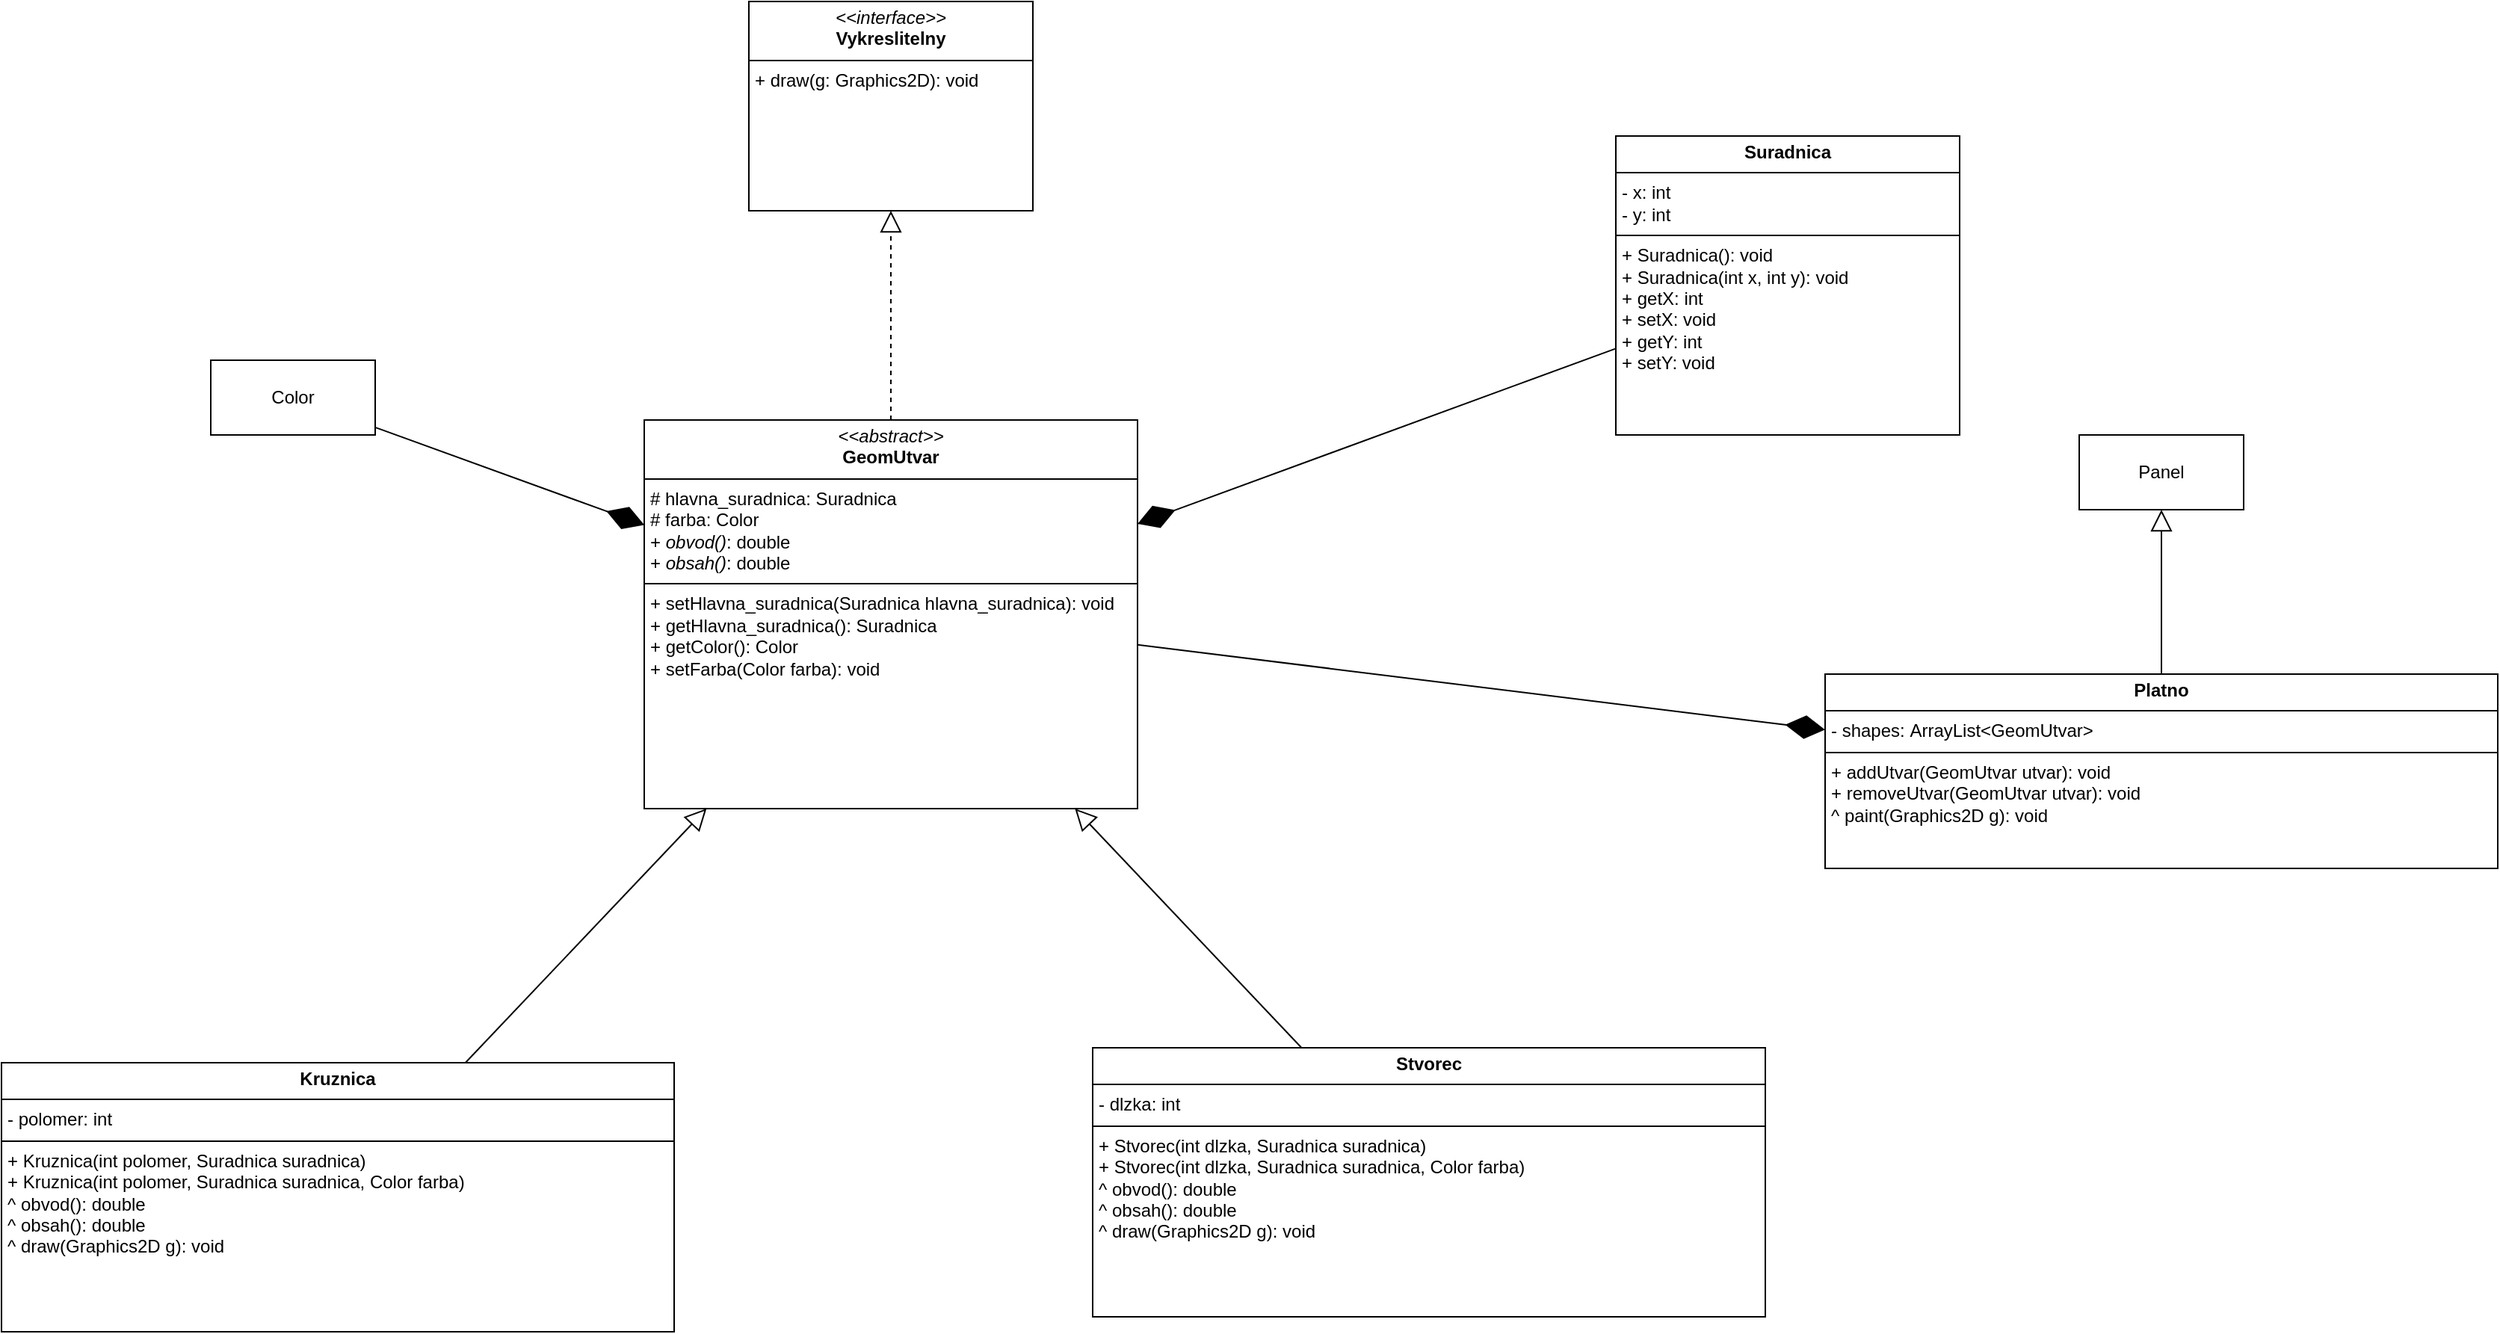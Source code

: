 <mxfile version="28.2.5">
  <diagram name="Page-1" id="ojwlEGt0-WmR2Hk_7XNp">
    <mxGraphModel dx="1768" dy="1030" grid="1" gridSize="10" guides="1" tooltips="1" connect="1" arrows="1" fold="1" page="1" pageScale="1" pageWidth="2000" pageHeight="1500" math="0" shadow="0">
      <root>
        <mxCell id="0" />
        <mxCell id="1" parent="0" />
        <mxCell id="CelYF_e8g0x3AnUsTOQM-4" value="&lt;p style=&quot;margin:0px;margin-top:4px;text-align:center;&quot;&gt;&lt;i&gt;&amp;lt;&amp;lt;abstract&amp;gt;&amp;gt;&lt;/i&gt;&lt;br&gt;&lt;b&gt;GeomUtvar&lt;/b&gt;&lt;/p&gt;&lt;hr size=&quot;1&quot; style=&quot;border-style:solid;&quot;&gt;&lt;p style=&quot;margin:0px;margin-left:4px;&quot;&gt;# hlavna_suradnica: Suradnica&lt;br&gt;# farba: Color&lt;/p&gt;&lt;p style=&quot;margin:0px;margin-left:4px;&quot;&gt;+ &lt;i&gt;obvod()&lt;/i&gt;: double&lt;/p&gt;&lt;p style=&quot;margin:0px;margin-left:4px;&quot;&gt;+ &lt;i&gt;obsah()&lt;/i&gt;: double&lt;/p&gt;&lt;hr size=&quot;1&quot; style=&quot;border-style:solid;&quot;&gt;&lt;p style=&quot;margin:0px;margin-left:4px;&quot;&gt;+ setHlavna_suradnica(Suradnica hlavna_suradnica): void&lt;br&gt;+ getHlavna_suradnica(): Suradnica&lt;/p&gt;&lt;p style=&quot;margin:0px;margin-left:4px;&quot;&gt;+ getColor(): Color&lt;/p&gt;&lt;p style=&quot;margin:0px;margin-left:4px;&quot;&gt;+ setFarba(Color farba): void&lt;/p&gt;" style="verticalAlign=top;align=left;overflow=fill;html=1;whiteSpace=wrap;" vertex="1" parent="1">
          <mxGeometry x="600" y="500" width="330" height="260" as="geometry" />
        </mxCell>
        <mxCell id="CelYF_e8g0x3AnUsTOQM-10" value="&lt;p style=&quot;margin:0px;margin-top:4px;text-align:center;&quot;&gt;&lt;b&gt;Suradnica&lt;/b&gt;&lt;/p&gt;&lt;hr size=&quot;1&quot; style=&quot;border-style:solid;&quot;&gt;&lt;p style=&quot;margin:0px;margin-left:4px;&quot;&gt;- x: int&lt;/p&gt;&lt;p style=&quot;margin:0px;margin-left:4px;&quot;&gt;- y: int&lt;/p&gt;&lt;hr size=&quot;1&quot; style=&quot;border-style:solid;&quot;&gt;&lt;p style=&quot;margin:0px;margin-left:4px;&quot;&gt;+ Suradnica(): void&lt;/p&gt;&lt;p style=&quot;margin:0px;margin-left:4px;&quot;&gt;+ Suradnica(int x, int y): void&lt;/p&gt;&lt;p style=&quot;margin:0px;margin-left:4px;&quot;&gt;+ getX: int&lt;/p&gt;&lt;p style=&quot;margin:0px;margin-left:4px;&quot;&gt;+ setX: void&lt;/p&gt;&lt;p style=&quot;margin:0px;margin-left:4px;&quot;&gt;+ getY: int&lt;/p&gt;&lt;p style=&quot;margin:0px;margin-left:4px;&quot;&gt;+ setY: void&lt;/p&gt;&lt;p style=&quot;margin:0px;margin-left:4px;&quot;&gt;&lt;br&gt;&lt;/p&gt;" style="verticalAlign=top;align=left;overflow=fill;html=1;whiteSpace=wrap;" vertex="1" parent="1">
          <mxGeometry x="1250" y="310" width="230" height="200" as="geometry" />
        </mxCell>
        <mxCell id="CelYF_e8g0x3AnUsTOQM-11" value="&lt;p style=&quot;margin:0px;margin-top:4px;text-align:center;&quot;&gt;&lt;b&gt;Kruznica&lt;/b&gt;&lt;/p&gt;&lt;hr size=&quot;1&quot; style=&quot;border-style:solid;&quot;&gt;&lt;p style=&quot;margin:0px;margin-left:4px;&quot;&gt;- polomer: int&lt;/p&gt;&lt;hr size=&quot;1&quot; style=&quot;border-style:solid;&quot;&gt;&lt;p style=&quot;margin:0px;margin-left:4px;&quot;&gt;+ Kruznica(int polomer, Suradnica suradnica)&lt;/p&gt;&lt;p style=&quot;margin:0px;margin-left:4px;&quot;&gt;+ Kruznica(&lt;span style=&quot;background-color: transparent; color: light-dark(rgb(0, 0, 0), rgb(255, 255, 255));&quot;&gt;int polomer, Suradnica suradnica, Color farba&lt;/span&gt;&lt;span style=&quot;background-color: transparent; color: light-dark(rgb(0, 0, 0), rgb(255, 255, 255));&quot;&gt;)&lt;/span&gt;&lt;/p&gt;&lt;p style=&quot;margin:0px;margin-left:4px;&quot;&gt;&lt;span style=&quot;background-color: transparent; color: light-dark(rgb(0, 0, 0), rgb(255, 255, 255));&quot;&gt;^ obvod(): double&lt;/span&gt;&lt;/p&gt;&lt;p style=&quot;margin:0px;margin-left:4px;&quot;&gt;&lt;span style=&quot;background-color: transparent; color: light-dark(rgb(0, 0, 0), rgb(255, 255, 255));&quot;&gt;^ obsah(): double&lt;/span&gt;&lt;/p&gt;&lt;p style=&quot;margin:0px;margin-left:4px;&quot;&gt;&lt;span style=&quot;background-color: transparent; color: light-dark(rgb(0, 0, 0), rgb(255, 255, 255));&quot;&gt;^ draw(&lt;/span&gt;&lt;span style=&quot;background-color: transparent; color: light-dark(rgb(0, 0, 0), rgb(255, 255, 255));&quot;&gt;Graphics2D g): void&lt;/span&gt;&lt;/p&gt;" style="verticalAlign=top;align=left;overflow=fill;html=1;whiteSpace=wrap;" vertex="1" parent="1">
          <mxGeometry x="170" y="930" width="450" height="180" as="geometry" />
        </mxCell>
        <mxCell id="CelYF_e8g0x3AnUsTOQM-12" value="" style="endArrow=block;endFill=0;endSize=12;html=1;rounded=0;" edge="1" parent="1" source="CelYF_e8g0x3AnUsTOQM-11" target="CelYF_e8g0x3AnUsTOQM-4">
          <mxGeometry width="160" relative="1" as="geometry">
            <mxPoint x="460" y="840" as="sourcePoint" />
            <mxPoint x="870" y="840" as="targetPoint" />
          </mxGeometry>
        </mxCell>
        <mxCell id="CelYF_e8g0x3AnUsTOQM-13" value="&lt;p style=&quot;margin:0px;margin-top:4px;text-align:center;&quot;&gt;&lt;b&gt;Stvorec&lt;/b&gt;&lt;/p&gt;&lt;hr size=&quot;1&quot; style=&quot;border-style:solid;&quot;&gt;&lt;p style=&quot;margin:0px;margin-left:4px;&quot;&gt;- dlzka: int&lt;/p&gt;&lt;hr size=&quot;1&quot; style=&quot;border-style:solid;&quot;&gt;&lt;p style=&quot;margin:0px;margin-left:4px;&quot;&gt;+ Stvorec(int dlzka, Suradnica suradnica)&lt;/p&gt;&lt;p style=&quot;margin:0px;margin-left:4px;&quot;&gt;+ Stvorec(&lt;span style=&quot;background-color: transparent; color: light-dark(rgb(0, 0, 0), rgb(255, 255, 255));&quot;&gt;int dlzka, Suradnica suradnica, Color farba&lt;/span&gt;&lt;span style=&quot;background-color: transparent; color: light-dark(rgb(0, 0, 0), rgb(255, 255, 255));&quot;&gt;)&lt;/span&gt;&lt;/p&gt;&lt;p style=&quot;margin:0px;margin-left:4px;&quot;&gt;&lt;span style=&quot;background-color: transparent; color: light-dark(rgb(0, 0, 0), rgb(255, 255, 255));&quot;&gt;^ obvod(): double&lt;/span&gt;&lt;/p&gt;&lt;p style=&quot;margin:0px;margin-left:4px;&quot;&gt;&lt;span style=&quot;background-color: transparent; color: light-dark(rgb(0, 0, 0), rgb(255, 255, 255));&quot;&gt;^ obsah(): double&lt;/span&gt;&lt;/p&gt;&lt;p style=&quot;margin:0px;margin-left:4px;&quot;&gt;&lt;span style=&quot;background-color: transparent; color: light-dark(rgb(0, 0, 0), rgb(255, 255, 255));&quot;&gt;^ draw(&lt;/span&gt;&lt;span style=&quot;background-color: transparent; color: light-dark(rgb(0, 0, 0), rgb(255, 255, 255));&quot;&gt;Graphics2D g): void&lt;/span&gt;&lt;/p&gt;" style="verticalAlign=top;align=left;overflow=fill;html=1;whiteSpace=wrap;" vertex="1" parent="1">
          <mxGeometry x="900" y="920" width="450" height="180" as="geometry" />
        </mxCell>
        <mxCell id="CelYF_e8g0x3AnUsTOQM-14" value="" style="endArrow=block;endFill=0;endSize=12;html=1;rounded=0;" edge="1" parent="1" source="CelYF_e8g0x3AnUsTOQM-13" target="CelYF_e8g0x3AnUsTOQM-4">
          <mxGeometry width="160" relative="1" as="geometry">
            <mxPoint x="840" y="880" as="sourcePoint" />
            <mxPoint x="490" y="940" as="targetPoint" />
          </mxGeometry>
        </mxCell>
        <mxCell id="CelYF_e8g0x3AnUsTOQM-15" value="&lt;p style=&quot;margin:0px;margin-top:4px;text-align:center;&quot;&gt;&lt;b&gt;Platno&lt;/b&gt;&lt;/p&gt;&lt;hr size=&quot;1&quot; style=&quot;border-style:solid;&quot;&gt;&lt;p style=&quot;margin:0px;margin-left:4px;&quot;&gt;- shapes:&amp;nbsp;&lt;span style=&quot;background-color: transparent; color: light-dark(rgb(0, 0, 0), rgb(255, 255, 255));&quot;&gt;ArrayList&amp;lt;GeomUtvar&amp;gt;&lt;/span&gt;&lt;/p&gt;&lt;hr size=&quot;1&quot; style=&quot;border-style:solid;&quot;&gt;&lt;p style=&quot;margin:0px;margin-left:4px;&quot;&gt;&lt;span style=&quot;background-color: transparent; color: light-dark(rgb(0, 0, 0), rgb(255, 255, 255));&quot;&gt;+ addUtvar(&lt;/span&gt;&lt;span style=&quot;background-color: transparent; color: light-dark(rgb(0, 0, 0), rgb(255, 255, 255));&quot;&gt;GeomUtvar utvar&lt;/span&gt;&lt;span style=&quot;background-color: transparent; color: light-dark(rgb(0, 0, 0), rgb(255, 255, 255));&quot;&gt;): void&lt;/span&gt;&lt;/p&gt;&lt;p style=&quot;margin:0px;margin-left:4px;&quot;&gt;&lt;span style=&quot;background-color: transparent; color: light-dark(rgb(0, 0, 0), rgb(255, 255, 255));&quot;&gt;+ removeUtvar(&lt;/span&gt;&lt;span style=&quot;background-color: transparent; color: light-dark(rgb(0, 0, 0), rgb(255, 255, 255));&quot;&gt;GeomUtvar utvar&lt;/span&gt;&lt;span style=&quot;background-color: transparent; color: light-dark(rgb(0, 0, 0), rgb(255, 255, 255));&quot;&gt;): void&lt;/span&gt;&lt;/p&gt;&lt;p style=&quot;margin:0px;margin-left:4px;&quot;&gt;&lt;span style=&quot;background-color: transparent; color: light-dark(rgb(0, 0, 0), rgb(255, 255, 255));&quot;&gt;^ paint(&lt;/span&gt;&lt;span style=&quot;background-color: transparent; color: light-dark(rgb(0, 0, 0), rgb(255, 255, 255));&quot;&gt;Graphics2D g): void&lt;/span&gt;&lt;/p&gt;" style="verticalAlign=top;align=left;overflow=fill;html=1;whiteSpace=wrap;" vertex="1" parent="1">
          <mxGeometry x="1390" y="670" width="450" height="130" as="geometry" />
        </mxCell>
        <mxCell id="CelYF_e8g0x3AnUsTOQM-16" style="edgeStyle=orthogonalEdgeStyle;rounded=0;orthogonalLoop=1;jettySize=auto;html=1;exitX=0.5;exitY=1;exitDx=0;exitDy=0;" edge="1" parent="1" source="CelYF_e8g0x3AnUsTOQM-15" target="CelYF_e8g0x3AnUsTOQM-15">
          <mxGeometry relative="1" as="geometry" />
        </mxCell>
        <mxCell id="CelYF_e8g0x3AnUsTOQM-18" value="" style="endArrow=block;endFill=0;endSize=12;html=1;rounded=0;" edge="1" parent="1" source="CelYF_e8g0x3AnUsTOQM-15" target="CelYF_e8g0x3AnUsTOQM-19">
          <mxGeometry width="160" relative="1" as="geometry">
            <mxPoint x="1130" y="570" as="sourcePoint" />
            <mxPoint x="1615" y="550" as="targetPoint" />
          </mxGeometry>
        </mxCell>
        <mxCell id="CelYF_e8g0x3AnUsTOQM-19" value="Panel" style="html=1;whiteSpace=wrap;" vertex="1" parent="1">
          <mxGeometry x="1560" y="510" width="110" height="50" as="geometry" />
        </mxCell>
        <mxCell id="CelYF_e8g0x3AnUsTOQM-20" value="&lt;p style=&quot;margin:0px;margin-top:4px;text-align:center;&quot;&gt;&lt;i&gt;&amp;lt;&amp;lt;interface&amp;gt;&amp;gt;&lt;/i&gt;&lt;br&gt;&lt;b&gt;Vykreslitelny&lt;/b&gt;&lt;/p&gt;&lt;hr size=&quot;1&quot; style=&quot;border-style:solid;&quot;&gt;&lt;p style=&quot;margin:0px;margin-left:4px;&quot;&gt;+ draw(g: Graphics2D): void&lt;br&gt;&lt;/p&gt;" style="verticalAlign=top;align=left;overflow=fill;html=1;whiteSpace=wrap;" vertex="1" parent="1">
          <mxGeometry x="670" y="220" width="190" height="140" as="geometry" />
        </mxCell>
        <mxCell id="CelYF_e8g0x3AnUsTOQM-21" value="" style="endArrow=block;dashed=1;endFill=0;endSize=12;html=1;rounded=0;" edge="1" parent="1" source="CelYF_e8g0x3AnUsTOQM-4" target="CelYF_e8g0x3AnUsTOQM-20">
          <mxGeometry width="160" relative="1" as="geometry">
            <mxPoint x="720" y="400" as="sourcePoint" />
            <mxPoint x="880" y="400" as="targetPoint" />
          </mxGeometry>
        </mxCell>
        <mxCell id="CelYF_e8g0x3AnUsTOQM-23" value="" style="endArrow=diamondThin;endFill=1;endSize=24;html=1;rounded=0;" edge="1" parent="1" source="CelYF_e8g0x3AnUsTOQM-10" target="CelYF_e8g0x3AnUsTOQM-4">
          <mxGeometry width="160" relative="1" as="geometry">
            <mxPoint x="1050" y="370" as="sourcePoint" />
            <mxPoint x="1020" y="510" as="targetPoint" />
          </mxGeometry>
        </mxCell>
        <mxCell id="CelYF_e8g0x3AnUsTOQM-24" value="Color" style="html=1;whiteSpace=wrap;" vertex="1" parent="1">
          <mxGeometry x="310" y="460" width="110" height="50" as="geometry" />
        </mxCell>
        <mxCell id="CelYF_e8g0x3AnUsTOQM-25" value="" style="endArrow=diamondThin;endFill=1;endSize=24;html=1;rounded=0;" edge="1" parent="1" source="CelYF_e8g0x3AnUsTOQM-24" target="CelYF_e8g0x3AnUsTOQM-4">
          <mxGeometry width="160" relative="1" as="geometry">
            <mxPoint x="680" y="540" as="sourcePoint" />
            <mxPoint x="520" y="610" as="targetPoint" />
          </mxGeometry>
        </mxCell>
        <mxCell id="CelYF_e8g0x3AnUsTOQM-26" value="" style="endArrow=diamondThin;endFill=1;endSize=24;html=1;rounded=0;" edge="1" parent="1" source="CelYF_e8g0x3AnUsTOQM-4" target="CelYF_e8g0x3AnUsTOQM-15">
          <mxGeometry width="160" relative="1" as="geometry">
            <mxPoint x="1440" y="500" as="sourcePoint" />
            <mxPoint x="1600" y="500" as="targetPoint" />
          </mxGeometry>
        </mxCell>
      </root>
    </mxGraphModel>
  </diagram>
</mxfile>
